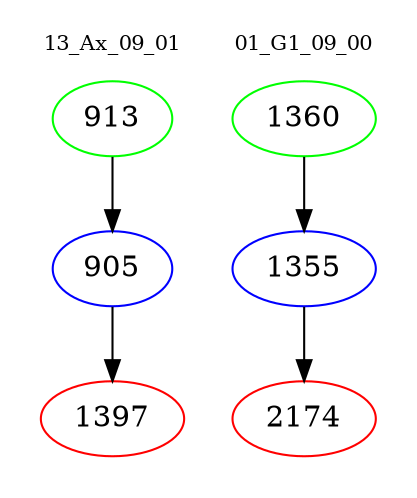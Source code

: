 digraph{
subgraph cluster_0 {
color = white
label = "13_Ax_09_01";
fontsize=10;
T0_913 [label="913", color="green"]
T0_913 -> T0_905 [color="black"]
T0_905 [label="905", color="blue"]
T0_905 -> T0_1397 [color="black"]
T0_1397 [label="1397", color="red"]
}
subgraph cluster_1 {
color = white
label = "01_G1_09_00";
fontsize=10;
T1_1360 [label="1360", color="green"]
T1_1360 -> T1_1355 [color="black"]
T1_1355 [label="1355", color="blue"]
T1_1355 -> T1_2174 [color="black"]
T1_2174 [label="2174", color="red"]
}
}
